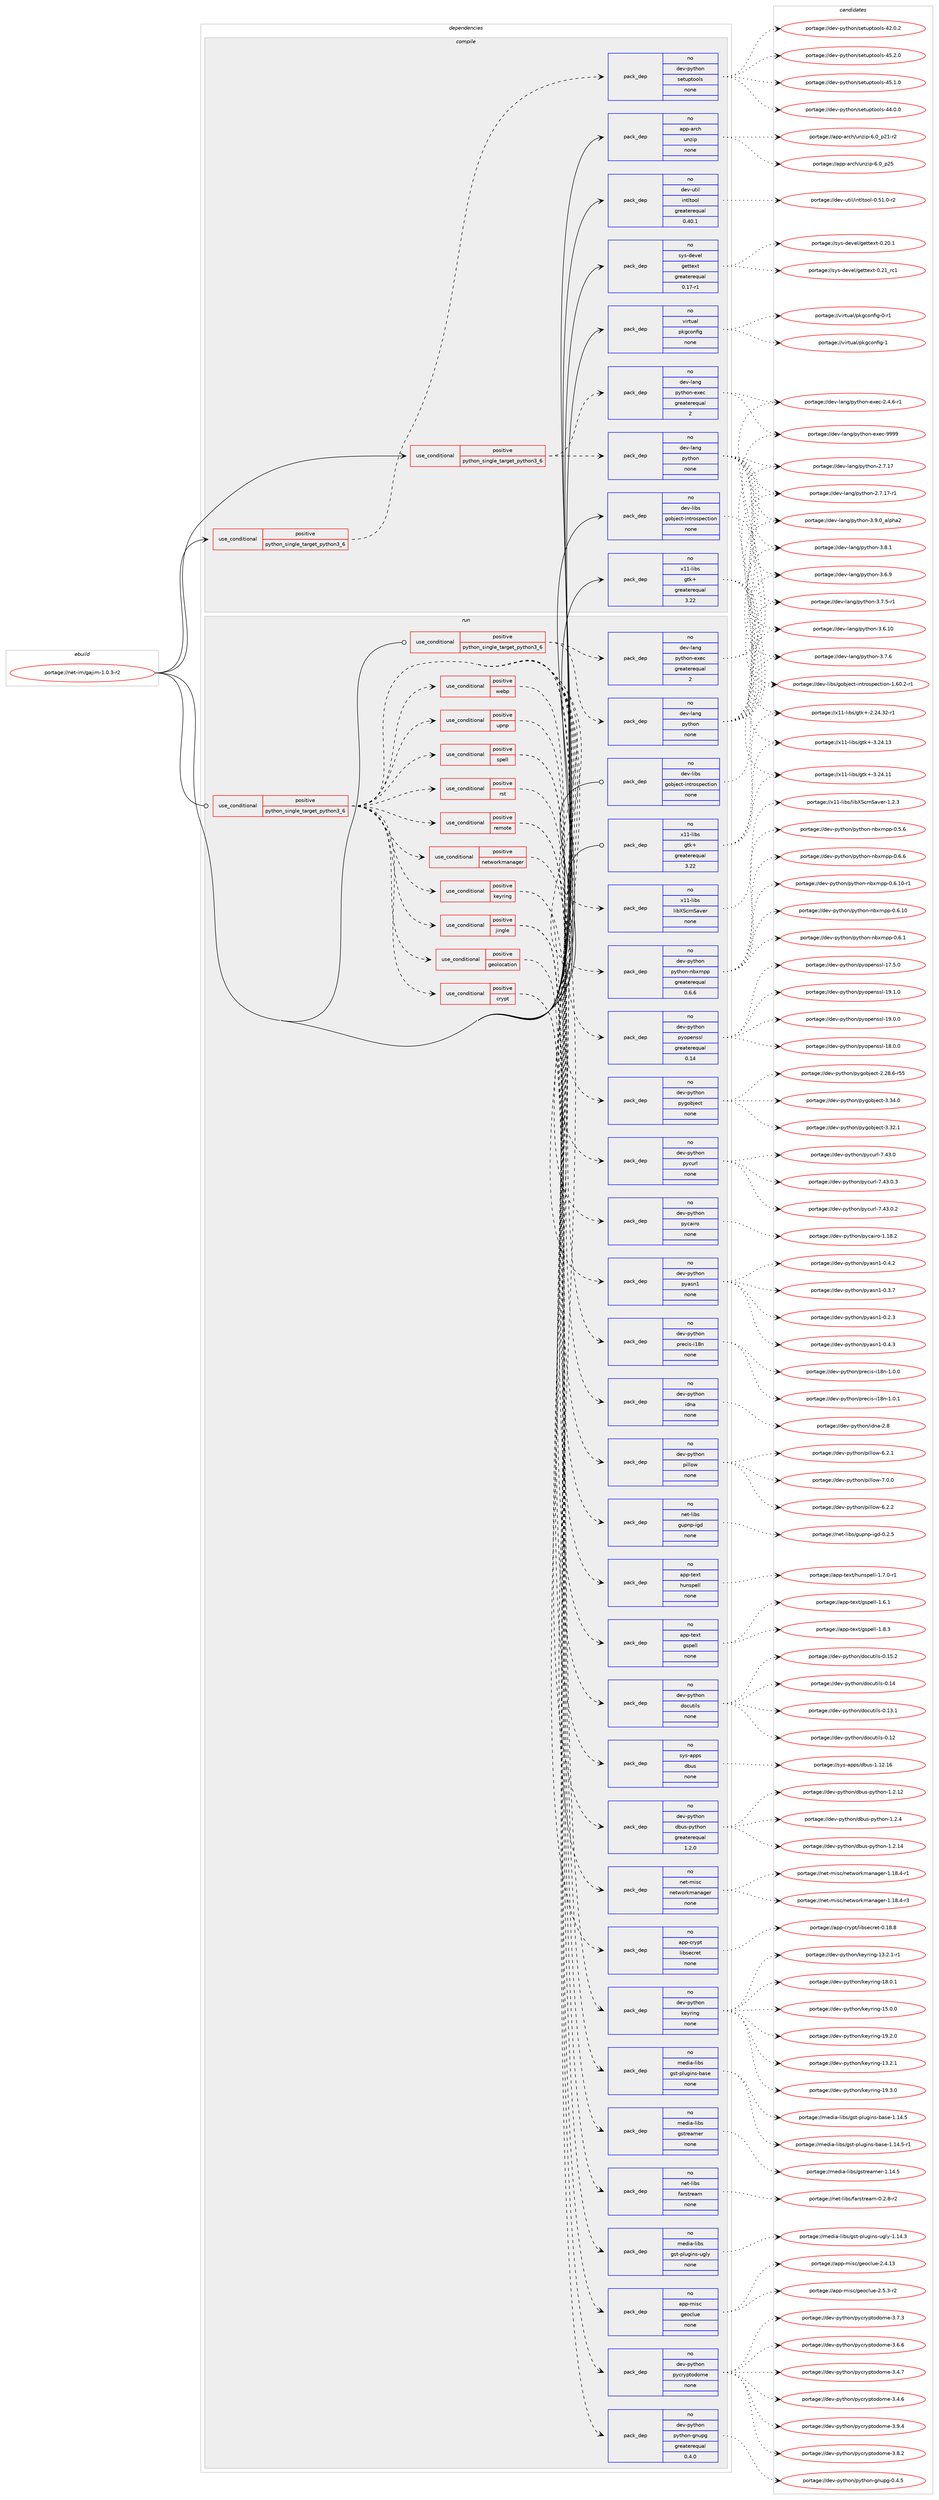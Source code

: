 digraph prolog {

# *************
# Graph options
# *************

newrank=true;
concentrate=true;
compound=true;
graph [rankdir=LR,fontname=Helvetica,fontsize=10,ranksep=1.5];#, ranksep=2.5, nodesep=0.2];
edge  [arrowhead=vee];
node  [fontname=Helvetica,fontsize=10];

# **********
# The ebuild
# **********

subgraph cluster_leftcol {
color=gray;
rank=same;
label=<<i>ebuild</i>>;
id [label="portage://net-im/gajim-1.0.3-r2", color=red, width=4, href="../net-im/gajim-1.0.3-r2.svg"];
}

# ****************
# The dependencies
# ****************

subgraph cluster_midcol {
color=gray;
label=<<i>dependencies</i>>;
subgraph cluster_compile {
fillcolor="#eeeeee";
style=filled;
label=<<i>compile</i>>;
subgraph cond32065 {
dependency147434 [label=<<TABLE BORDER="0" CELLBORDER="1" CELLSPACING="0" CELLPADDING="4"><TR><TD ROWSPAN="3" CELLPADDING="10">use_conditional</TD></TR><TR><TD>positive</TD></TR><TR><TD>python_single_target_python3_6</TD></TR></TABLE>>, shape=none, color=red];
subgraph pack112965 {
dependency147435 [label=<<TABLE BORDER="0" CELLBORDER="1" CELLSPACING="0" CELLPADDING="4" WIDTH="220"><TR><TD ROWSPAN="6" CELLPADDING="30">pack_dep</TD></TR><TR><TD WIDTH="110">no</TD></TR><TR><TD>dev-lang</TD></TR><TR><TD>python</TD></TR><TR><TD>none</TD></TR><TR><TD></TD></TR></TABLE>>, shape=none, color=blue];
}
dependency147434:e -> dependency147435:w [weight=20,style="dashed",arrowhead="vee"];
subgraph pack112966 {
dependency147436 [label=<<TABLE BORDER="0" CELLBORDER="1" CELLSPACING="0" CELLPADDING="4" WIDTH="220"><TR><TD ROWSPAN="6" CELLPADDING="30">pack_dep</TD></TR><TR><TD WIDTH="110">no</TD></TR><TR><TD>dev-lang</TD></TR><TR><TD>python-exec</TD></TR><TR><TD>greaterequal</TD></TR><TR><TD>2</TD></TR></TABLE>>, shape=none, color=blue];
}
dependency147434:e -> dependency147436:w [weight=20,style="dashed",arrowhead="vee"];
}
id:e -> dependency147434:w [weight=20,style="solid",arrowhead="vee"];
subgraph cond32066 {
dependency147437 [label=<<TABLE BORDER="0" CELLBORDER="1" CELLSPACING="0" CELLPADDING="4"><TR><TD ROWSPAN="3" CELLPADDING="10">use_conditional</TD></TR><TR><TD>positive</TD></TR><TR><TD>python_single_target_python3_6</TD></TR></TABLE>>, shape=none, color=red];
subgraph pack112967 {
dependency147438 [label=<<TABLE BORDER="0" CELLBORDER="1" CELLSPACING="0" CELLPADDING="4" WIDTH="220"><TR><TD ROWSPAN="6" CELLPADDING="30">pack_dep</TD></TR><TR><TD WIDTH="110">no</TD></TR><TR><TD>dev-python</TD></TR><TR><TD>setuptools</TD></TR><TR><TD>none</TD></TR><TR><TD></TD></TR></TABLE>>, shape=none, color=blue];
}
dependency147437:e -> dependency147438:w [weight=20,style="dashed",arrowhead="vee"];
}
id:e -> dependency147437:w [weight=20,style="solid",arrowhead="vee"];
subgraph pack112968 {
dependency147439 [label=<<TABLE BORDER="0" CELLBORDER="1" CELLSPACING="0" CELLPADDING="4" WIDTH="220"><TR><TD ROWSPAN="6" CELLPADDING="30">pack_dep</TD></TR><TR><TD WIDTH="110">no</TD></TR><TR><TD>app-arch</TD></TR><TR><TD>unzip</TD></TR><TR><TD>none</TD></TR><TR><TD></TD></TR></TABLE>>, shape=none, color=blue];
}
id:e -> dependency147439:w [weight=20,style="solid",arrowhead="vee"];
subgraph pack112969 {
dependency147440 [label=<<TABLE BORDER="0" CELLBORDER="1" CELLSPACING="0" CELLPADDING="4" WIDTH="220"><TR><TD ROWSPAN="6" CELLPADDING="30">pack_dep</TD></TR><TR><TD WIDTH="110">no</TD></TR><TR><TD>dev-libs</TD></TR><TR><TD>gobject-introspection</TD></TR><TR><TD>none</TD></TR><TR><TD></TD></TR></TABLE>>, shape=none, color=blue];
}
id:e -> dependency147440:w [weight=20,style="solid",arrowhead="vee"];
subgraph pack112970 {
dependency147441 [label=<<TABLE BORDER="0" CELLBORDER="1" CELLSPACING="0" CELLPADDING="4" WIDTH="220"><TR><TD ROWSPAN="6" CELLPADDING="30">pack_dep</TD></TR><TR><TD WIDTH="110">no</TD></TR><TR><TD>dev-util</TD></TR><TR><TD>intltool</TD></TR><TR><TD>greaterequal</TD></TR><TR><TD>0.40.1</TD></TR></TABLE>>, shape=none, color=blue];
}
id:e -> dependency147441:w [weight=20,style="solid",arrowhead="vee"];
subgraph pack112971 {
dependency147442 [label=<<TABLE BORDER="0" CELLBORDER="1" CELLSPACING="0" CELLPADDING="4" WIDTH="220"><TR><TD ROWSPAN="6" CELLPADDING="30">pack_dep</TD></TR><TR><TD WIDTH="110">no</TD></TR><TR><TD>sys-devel</TD></TR><TR><TD>gettext</TD></TR><TR><TD>greaterequal</TD></TR><TR><TD>0.17-r1</TD></TR></TABLE>>, shape=none, color=blue];
}
id:e -> dependency147442:w [weight=20,style="solid",arrowhead="vee"];
subgraph pack112972 {
dependency147443 [label=<<TABLE BORDER="0" CELLBORDER="1" CELLSPACING="0" CELLPADDING="4" WIDTH="220"><TR><TD ROWSPAN="6" CELLPADDING="30">pack_dep</TD></TR><TR><TD WIDTH="110">no</TD></TR><TR><TD>virtual</TD></TR><TR><TD>pkgconfig</TD></TR><TR><TD>none</TD></TR><TR><TD></TD></TR></TABLE>>, shape=none, color=blue];
}
id:e -> dependency147443:w [weight=20,style="solid",arrowhead="vee"];
subgraph pack112973 {
dependency147444 [label=<<TABLE BORDER="0" CELLBORDER="1" CELLSPACING="0" CELLPADDING="4" WIDTH="220"><TR><TD ROWSPAN="6" CELLPADDING="30">pack_dep</TD></TR><TR><TD WIDTH="110">no</TD></TR><TR><TD>x11-libs</TD></TR><TR><TD>gtk+</TD></TR><TR><TD>greaterequal</TD></TR><TR><TD>3.22</TD></TR></TABLE>>, shape=none, color=blue];
}
id:e -> dependency147444:w [weight=20,style="solid",arrowhead="vee"];
}
subgraph cluster_compileandrun {
fillcolor="#eeeeee";
style=filled;
label=<<i>compile and run</i>>;
}
subgraph cluster_run {
fillcolor="#eeeeee";
style=filled;
label=<<i>run</i>>;
subgraph cond32067 {
dependency147445 [label=<<TABLE BORDER="0" CELLBORDER="1" CELLSPACING="0" CELLPADDING="4"><TR><TD ROWSPAN="3" CELLPADDING="10">use_conditional</TD></TR><TR><TD>positive</TD></TR><TR><TD>python_single_target_python3_6</TD></TR></TABLE>>, shape=none, color=red];
subgraph pack112974 {
dependency147446 [label=<<TABLE BORDER="0" CELLBORDER="1" CELLSPACING="0" CELLPADDING="4" WIDTH="220"><TR><TD ROWSPAN="6" CELLPADDING="30">pack_dep</TD></TR><TR><TD WIDTH="110">no</TD></TR><TR><TD>dev-lang</TD></TR><TR><TD>python</TD></TR><TR><TD>none</TD></TR><TR><TD></TD></TR></TABLE>>, shape=none, color=blue];
}
dependency147445:e -> dependency147446:w [weight=20,style="dashed",arrowhead="vee"];
subgraph pack112975 {
dependency147447 [label=<<TABLE BORDER="0" CELLBORDER="1" CELLSPACING="0" CELLPADDING="4" WIDTH="220"><TR><TD ROWSPAN="6" CELLPADDING="30">pack_dep</TD></TR><TR><TD WIDTH="110">no</TD></TR><TR><TD>dev-lang</TD></TR><TR><TD>python-exec</TD></TR><TR><TD>greaterequal</TD></TR><TR><TD>2</TD></TR></TABLE>>, shape=none, color=blue];
}
dependency147445:e -> dependency147447:w [weight=20,style="dashed",arrowhead="vee"];
}
id:e -> dependency147445:w [weight=20,style="solid",arrowhead="odot"];
subgraph cond32068 {
dependency147448 [label=<<TABLE BORDER="0" CELLBORDER="1" CELLSPACING="0" CELLPADDING="4"><TR><TD ROWSPAN="3" CELLPADDING="10">use_conditional</TD></TR><TR><TD>positive</TD></TR><TR><TD>python_single_target_python3_6</TD></TR></TABLE>>, shape=none, color=red];
subgraph pack112976 {
dependency147449 [label=<<TABLE BORDER="0" CELLBORDER="1" CELLSPACING="0" CELLPADDING="4" WIDTH="220"><TR><TD ROWSPAN="6" CELLPADDING="30">pack_dep</TD></TR><TR><TD WIDTH="110">no</TD></TR><TR><TD>dev-python</TD></TR><TR><TD>idna</TD></TR><TR><TD>none</TD></TR><TR><TD></TD></TR></TABLE>>, shape=none, color=blue];
}
dependency147448:e -> dependency147449:w [weight=20,style="dashed",arrowhead="vee"];
subgraph pack112977 {
dependency147450 [label=<<TABLE BORDER="0" CELLBORDER="1" CELLSPACING="0" CELLPADDING="4" WIDTH="220"><TR><TD ROWSPAN="6" CELLPADDING="30">pack_dep</TD></TR><TR><TD WIDTH="110">no</TD></TR><TR><TD>dev-python</TD></TR><TR><TD>precis-i18n</TD></TR><TR><TD>none</TD></TR><TR><TD></TD></TR></TABLE>>, shape=none, color=blue];
}
dependency147448:e -> dependency147450:w [weight=20,style="dashed",arrowhead="vee"];
subgraph pack112978 {
dependency147451 [label=<<TABLE BORDER="0" CELLBORDER="1" CELLSPACING="0" CELLPADDING="4" WIDTH="220"><TR><TD ROWSPAN="6" CELLPADDING="30">pack_dep</TD></TR><TR><TD WIDTH="110">no</TD></TR><TR><TD>dev-python</TD></TR><TR><TD>pyasn1</TD></TR><TR><TD>none</TD></TR><TR><TD></TD></TR></TABLE>>, shape=none, color=blue];
}
dependency147448:e -> dependency147451:w [weight=20,style="dashed",arrowhead="vee"];
subgraph pack112979 {
dependency147452 [label=<<TABLE BORDER="0" CELLBORDER="1" CELLSPACING="0" CELLPADDING="4" WIDTH="220"><TR><TD ROWSPAN="6" CELLPADDING="30">pack_dep</TD></TR><TR><TD WIDTH="110">no</TD></TR><TR><TD>dev-python</TD></TR><TR><TD>pycairo</TD></TR><TR><TD>none</TD></TR><TR><TD></TD></TR></TABLE>>, shape=none, color=blue];
}
dependency147448:e -> dependency147452:w [weight=20,style="dashed",arrowhead="vee"];
subgraph pack112980 {
dependency147453 [label=<<TABLE BORDER="0" CELLBORDER="1" CELLSPACING="0" CELLPADDING="4" WIDTH="220"><TR><TD ROWSPAN="6" CELLPADDING="30">pack_dep</TD></TR><TR><TD WIDTH="110">no</TD></TR><TR><TD>dev-python</TD></TR><TR><TD>pycurl</TD></TR><TR><TD>none</TD></TR><TR><TD></TD></TR></TABLE>>, shape=none, color=blue];
}
dependency147448:e -> dependency147453:w [weight=20,style="dashed",arrowhead="vee"];
subgraph pack112981 {
dependency147454 [label=<<TABLE BORDER="0" CELLBORDER="1" CELLSPACING="0" CELLPADDING="4" WIDTH="220"><TR><TD ROWSPAN="6" CELLPADDING="30">pack_dep</TD></TR><TR><TD WIDTH="110">no</TD></TR><TR><TD>dev-python</TD></TR><TR><TD>pygobject</TD></TR><TR><TD>none</TD></TR><TR><TD></TD></TR></TABLE>>, shape=none, color=blue];
}
dependency147448:e -> dependency147454:w [weight=20,style="dashed",arrowhead="vee"];
subgraph pack112982 {
dependency147455 [label=<<TABLE BORDER="0" CELLBORDER="1" CELLSPACING="0" CELLPADDING="4" WIDTH="220"><TR><TD ROWSPAN="6" CELLPADDING="30">pack_dep</TD></TR><TR><TD WIDTH="110">no</TD></TR><TR><TD>dev-python</TD></TR><TR><TD>pyopenssl</TD></TR><TR><TD>greaterequal</TD></TR><TR><TD>0.14</TD></TR></TABLE>>, shape=none, color=blue];
}
dependency147448:e -> dependency147455:w [weight=20,style="dashed",arrowhead="vee"];
subgraph pack112983 {
dependency147456 [label=<<TABLE BORDER="0" CELLBORDER="1" CELLSPACING="0" CELLPADDING="4" WIDTH="220"><TR><TD ROWSPAN="6" CELLPADDING="30">pack_dep</TD></TR><TR><TD WIDTH="110">no</TD></TR><TR><TD>dev-python</TD></TR><TR><TD>python-nbxmpp</TD></TR><TR><TD>greaterequal</TD></TR><TR><TD>0.6.6</TD></TR></TABLE>>, shape=none, color=blue];
}
dependency147448:e -> dependency147456:w [weight=20,style="dashed",arrowhead="vee"];
subgraph pack112984 {
dependency147457 [label=<<TABLE BORDER="0" CELLBORDER="1" CELLSPACING="0" CELLPADDING="4" WIDTH="220"><TR><TD ROWSPAN="6" CELLPADDING="30">pack_dep</TD></TR><TR><TD WIDTH="110">no</TD></TR><TR><TD>x11-libs</TD></TR><TR><TD>libXScrnSaver</TD></TR><TR><TD>none</TD></TR><TR><TD></TD></TR></TABLE>>, shape=none, color=blue];
}
dependency147448:e -> dependency147457:w [weight=20,style="dashed",arrowhead="vee"];
subgraph cond32069 {
dependency147458 [label=<<TABLE BORDER="0" CELLBORDER="1" CELLSPACING="0" CELLPADDING="4"><TR><TD ROWSPAN="3" CELLPADDING="10">use_conditional</TD></TR><TR><TD>positive</TD></TR><TR><TD>crypt</TD></TR></TABLE>>, shape=none, color=red];
subgraph pack112985 {
dependency147459 [label=<<TABLE BORDER="0" CELLBORDER="1" CELLSPACING="0" CELLPADDING="4" WIDTH="220"><TR><TD ROWSPAN="6" CELLPADDING="30">pack_dep</TD></TR><TR><TD WIDTH="110">no</TD></TR><TR><TD>dev-python</TD></TR><TR><TD>pycryptodome</TD></TR><TR><TD>none</TD></TR><TR><TD></TD></TR></TABLE>>, shape=none, color=blue];
}
dependency147458:e -> dependency147459:w [weight=20,style="dashed",arrowhead="vee"];
subgraph pack112986 {
dependency147460 [label=<<TABLE BORDER="0" CELLBORDER="1" CELLSPACING="0" CELLPADDING="4" WIDTH="220"><TR><TD ROWSPAN="6" CELLPADDING="30">pack_dep</TD></TR><TR><TD WIDTH="110">no</TD></TR><TR><TD>dev-python</TD></TR><TR><TD>python-gnupg</TD></TR><TR><TD>greaterequal</TD></TR><TR><TD>0.4.0</TD></TR></TABLE>>, shape=none, color=blue];
}
dependency147458:e -> dependency147460:w [weight=20,style="dashed",arrowhead="vee"];
}
dependency147448:e -> dependency147458:w [weight=20,style="dashed",arrowhead="vee"];
subgraph cond32070 {
dependency147461 [label=<<TABLE BORDER="0" CELLBORDER="1" CELLSPACING="0" CELLPADDING="4"><TR><TD ROWSPAN="3" CELLPADDING="10">use_conditional</TD></TR><TR><TD>positive</TD></TR><TR><TD>geolocation</TD></TR></TABLE>>, shape=none, color=red];
subgraph pack112987 {
dependency147462 [label=<<TABLE BORDER="0" CELLBORDER="1" CELLSPACING="0" CELLPADDING="4" WIDTH="220"><TR><TD ROWSPAN="6" CELLPADDING="30">pack_dep</TD></TR><TR><TD WIDTH="110">no</TD></TR><TR><TD>app-misc</TD></TR><TR><TD>geoclue</TD></TR><TR><TD>none</TD></TR><TR><TD></TD></TR></TABLE>>, shape=none, color=blue];
}
dependency147461:e -> dependency147462:w [weight=20,style="dashed",arrowhead="vee"];
}
dependency147448:e -> dependency147461:w [weight=20,style="dashed",arrowhead="vee"];
subgraph cond32071 {
dependency147463 [label=<<TABLE BORDER="0" CELLBORDER="1" CELLSPACING="0" CELLPADDING="4"><TR><TD ROWSPAN="3" CELLPADDING="10">use_conditional</TD></TR><TR><TD>positive</TD></TR><TR><TD>jingle</TD></TR></TABLE>>, shape=none, color=red];
subgraph pack112988 {
dependency147464 [label=<<TABLE BORDER="0" CELLBORDER="1" CELLSPACING="0" CELLPADDING="4" WIDTH="220"><TR><TD ROWSPAN="6" CELLPADDING="30">pack_dep</TD></TR><TR><TD WIDTH="110">no</TD></TR><TR><TD>net-libs</TD></TR><TR><TD>farstream</TD></TR><TR><TD>none</TD></TR><TR><TD></TD></TR></TABLE>>, shape=none, color=blue];
}
dependency147463:e -> dependency147464:w [weight=20,style="dashed",arrowhead="vee"];
subgraph pack112989 {
dependency147465 [label=<<TABLE BORDER="0" CELLBORDER="1" CELLSPACING="0" CELLPADDING="4" WIDTH="220"><TR><TD ROWSPAN="6" CELLPADDING="30">pack_dep</TD></TR><TR><TD WIDTH="110">no</TD></TR><TR><TD>media-libs</TD></TR><TR><TD>gstreamer</TD></TR><TR><TD>none</TD></TR><TR><TD></TD></TR></TABLE>>, shape=none, color=blue];
}
dependency147463:e -> dependency147465:w [weight=20,style="dashed",arrowhead="vee"];
subgraph pack112990 {
dependency147466 [label=<<TABLE BORDER="0" CELLBORDER="1" CELLSPACING="0" CELLPADDING="4" WIDTH="220"><TR><TD ROWSPAN="6" CELLPADDING="30">pack_dep</TD></TR><TR><TD WIDTH="110">no</TD></TR><TR><TD>media-libs</TD></TR><TR><TD>gst-plugins-base</TD></TR><TR><TD>none</TD></TR><TR><TD></TD></TR></TABLE>>, shape=none, color=blue];
}
dependency147463:e -> dependency147466:w [weight=20,style="dashed",arrowhead="vee"];
subgraph pack112991 {
dependency147467 [label=<<TABLE BORDER="0" CELLBORDER="1" CELLSPACING="0" CELLPADDING="4" WIDTH="220"><TR><TD ROWSPAN="6" CELLPADDING="30">pack_dep</TD></TR><TR><TD WIDTH="110">no</TD></TR><TR><TD>media-libs</TD></TR><TR><TD>gst-plugins-ugly</TD></TR><TR><TD>none</TD></TR><TR><TD></TD></TR></TABLE>>, shape=none, color=blue];
}
dependency147463:e -> dependency147467:w [weight=20,style="dashed",arrowhead="vee"];
}
dependency147448:e -> dependency147463:w [weight=20,style="dashed",arrowhead="vee"];
subgraph cond32072 {
dependency147468 [label=<<TABLE BORDER="0" CELLBORDER="1" CELLSPACING="0" CELLPADDING="4"><TR><TD ROWSPAN="3" CELLPADDING="10">use_conditional</TD></TR><TR><TD>positive</TD></TR><TR><TD>keyring</TD></TR></TABLE>>, shape=none, color=red];
subgraph pack112992 {
dependency147469 [label=<<TABLE BORDER="0" CELLBORDER="1" CELLSPACING="0" CELLPADDING="4" WIDTH="220"><TR><TD ROWSPAN="6" CELLPADDING="30">pack_dep</TD></TR><TR><TD WIDTH="110">no</TD></TR><TR><TD>app-crypt</TD></TR><TR><TD>libsecret</TD></TR><TR><TD>none</TD></TR><TR><TD></TD></TR></TABLE>>, shape=none, color=blue];
}
dependency147468:e -> dependency147469:w [weight=20,style="dashed",arrowhead="vee"];
subgraph pack112993 {
dependency147470 [label=<<TABLE BORDER="0" CELLBORDER="1" CELLSPACING="0" CELLPADDING="4" WIDTH="220"><TR><TD ROWSPAN="6" CELLPADDING="30">pack_dep</TD></TR><TR><TD WIDTH="110">no</TD></TR><TR><TD>dev-python</TD></TR><TR><TD>keyring</TD></TR><TR><TD>none</TD></TR><TR><TD></TD></TR></TABLE>>, shape=none, color=blue];
}
dependency147468:e -> dependency147470:w [weight=20,style="dashed",arrowhead="vee"];
}
dependency147448:e -> dependency147468:w [weight=20,style="dashed",arrowhead="vee"];
subgraph cond32073 {
dependency147471 [label=<<TABLE BORDER="0" CELLBORDER="1" CELLSPACING="0" CELLPADDING="4"><TR><TD ROWSPAN="3" CELLPADDING="10">use_conditional</TD></TR><TR><TD>positive</TD></TR><TR><TD>networkmanager</TD></TR></TABLE>>, shape=none, color=red];
subgraph pack112994 {
dependency147472 [label=<<TABLE BORDER="0" CELLBORDER="1" CELLSPACING="0" CELLPADDING="4" WIDTH="220"><TR><TD ROWSPAN="6" CELLPADDING="30">pack_dep</TD></TR><TR><TD WIDTH="110">no</TD></TR><TR><TD>net-misc</TD></TR><TR><TD>networkmanager</TD></TR><TR><TD>none</TD></TR><TR><TD></TD></TR></TABLE>>, shape=none, color=blue];
}
dependency147471:e -> dependency147472:w [weight=20,style="dashed",arrowhead="vee"];
}
dependency147448:e -> dependency147471:w [weight=20,style="dashed",arrowhead="vee"];
subgraph cond32074 {
dependency147473 [label=<<TABLE BORDER="0" CELLBORDER="1" CELLSPACING="0" CELLPADDING="4"><TR><TD ROWSPAN="3" CELLPADDING="10">use_conditional</TD></TR><TR><TD>positive</TD></TR><TR><TD>remote</TD></TR></TABLE>>, shape=none, color=red];
subgraph pack112995 {
dependency147474 [label=<<TABLE BORDER="0" CELLBORDER="1" CELLSPACING="0" CELLPADDING="4" WIDTH="220"><TR><TD ROWSPAN="6" CELLPADDING="30">pack_dep</TD></TR><TR><TD WIDTH="110">no</TD></TR><TR><TD>dev-python</TD></TR><TR><TD>dbus-python</TD></TR><TR><TD>greaterequal</TD></TR><TR><TD>1.2.0</TD></TR></TABLE>>, shape=none, color=blue];
}
dependency147473:e -> dependency147474:w [weight=20,style="dashed",arrowhead="vee"];
subgraph pack112996 {
dependency147475 [label=<<TABLE BORDER="0" CELLBORDER="1" CELLSPACING="0" CELLPADDING="4" WIDTH="220"><TR><TD ROWSPAN="6" CELLPADDING="30">pack_dep</TD></TR><TR><TD WIDTH="110">no</TD></TR><TR><TD>sys-apps</TD></TR><TR><TD>dbus</TD></TR><TR><TD>none</TD></TR><TR><TD></TD></TR></TABLE>>, shape=none, color=blue];
}
dependency147473:e -> dependency147475:w [weight=20,style="dashed",arrowhead="vee"];
}
dependency147448:e -> dependency147473:w [weight=20,style="dashed",arrowhead="vee"];
subgraph cond32075 {
dependency147476 [label=<<TABLE BORDER="0" CELLBORDER="1" CELLSPACING="0" CELLPADDING="4"><TR><TD ROWSPAN="3" CELLPADDING="10">use_conditional</TD></TR><TR><TD>positive</TD></TR><TR><TD>rst</TD></TR></TABLE>>, shape=none, color=red];
subgraph pack112997 {
dependency147477 [label=<<TABLE BORDER="0" CELLBORDER="1" CELLSPACING="0" CELLPADDING="4" WIDTH="220"><TR><TD ROWSPAN="6" CELLPADDING="30">pack_dep</TD></TR><TR><TD WIDTH="110">no</TD></TR><TR><TD>dev-python</TD></TR><TR><TD>docutils</TD></TR><TR><TD>none</TD></TR><TR><TD></TD></TR></TABLE>>, shape=none, color=blue];
}
dependency147476:e -> dependency147477:w [weight=20,style="dashed",arrowhead="vee"];
}
dependency147448:e -> dependency147476:w [weight=20,style="dashed",arrowhead="vee"];
subgraph cond32076 {
dependency147478 [label=<<TABLE BORDER="0" CELLBORDER="1" CELLSPACING="0" CELLPADDING="4"><TR><TD ROWSPAN="3" CELLPADDING="10">use_conditional</TD></TR><TR><TD>positive</TD></TR><TR><TD>spell</TD></TR></TABLE>>, shape=none, color=red];
subgraph pack112998 {
dependency147479 [label=<<TABLE BORDER="0" CELLBORDER="1" CELLSPACING="0" CELLPADDING="4" WIDTH="220"><TR><TD ROWSPAN="6" CELLPADDING="30">pack_dep</TD></TR><TR><TD WIDTH="110">no</TD></TR><TR><TD>app-text</TD></TR><TR><TD>gspell</TD></TR><TR><TD>none</TD></TR><TR><TD></TD></TR></TABLE>>, shape=none, color=blue];
}
dependency147478:e -> dependency147479:w [weight=20,style="dashed",arrowhead="vee"];
subgraph pack112999 {
dependency147480 [label=<<TABLE BORDER="0" CELLBORDER="1" CELLSPACING="0" CELLPADDING="4" WIDTH="220"><TR><TD ROWSPAN="6" CELLPADDING="30">pack_dep</TD></TR><TR><TD WIDTH="110">no</TD></TR><TR><TD>app-text</TD></TR><TR><TD>hunspell</TD></TR><TR><TD>none</TD></TR><TR><TD></TD></TR></TABLE>>, shape=none, color=blue];
}
dependency147478:e -> dependency147480:w [weight=20,style="dashed",arrowhead="vee"];
}
dependency147448:e -> dependency147478:w [weight=20,style="dashed",arrowhead="vee"];
subgraph cond32077 {
dependency147481 [label=<<TABLE BORDER="0" CELLBORDER="1" CELLSPACING="0" CELLPADDING="4"><TR><TD ROWSPAN="3" CELLPADDING="10">use_conditional</TD></TR><TR><TD>positive</TD></TR><TR><TD>upnp</TD></TR></TABLE>>, shape=none, color=red];
subgraph pack113000 {
dependency147482 [label=<<TABLE BORDER="0" CELLBORDER="1" CELLSPACING="0" CELLPADDING="4" WIDTH="220"><TR><TD ROWSPAN="6" CELLPADDING="30">pack_dep</TD></TR><TR><TD WIDTH="110">no</TD></TR><TR><TD>net-libs</TD></TR><TR><TD>gupnp-igd</TD></TR><TR><TD>none</TD></TR><TR><TD></TD></TR></TABLE>>, shape=none, color=blue];
}
dependency147481:e -> dependency147482:w [weight=20,style="dashed",arrowhead="vee"];
}
dependency147448:e -> dependency147481:w [weight=20,style="dashed",arrowhead="vee"];
subgraph cond32078 {
dependency147483 [label=<<TABLE BORDER="0" CELLBORDER="1" CELLSPACING="0" CELLPADDING="4"><TR><TD ROWSPAN="3" CELLPADDING="10">use_conditional</TD></TR><TR><TD>positive</TD></TR><TR><TD>webp</TD></TR></TABLE>>, shape=none, color=red];
subgraph pack113001 {
dependency147484 [label=<<TABLE BORDER="0" CELLBORDER="1" CELLSPACING="0" CELLPADDING="4" WIDTH="220"><TR><TD ROWSPAN="6" CELLPADDING="30">pack_dep</TD></TR><TR><TD WIDTH="110">no</TD></TR><TR><TD>dev-python</TD></TR><TR><TD>pillow</TD></TR><TR><TD>none</TD></TR><TR><TD></TD></TR></TABLE>>, shape=none, color=blue];
}
dependency147483:e -> dependency147484:w [weight=20,style="dashed",arrowhead="vee"];
}
dependency147448:e -> dependency147483:w [weight=20,style="dashed",arrowhead="vee"];
}
id:e -> dependency147448:w [weight=20,style="solid",arrowhead="odot"];
subgraph pack113002 {
dependency147485 [label=<<TABLE BORDER="0" CELLBORDER="1" CELLSPACING="0" CELLPADDING="4" WIDTH="220"><TR><TD ROWSPAN="6" CELLPADDING="30">pack_dep</TD></TR><TR><TD WIDTH="110">no</TD></TR><TR><TD>dev-libs</TD></TR><TR><TD>gobject-introspection</TD></TR><TR><TD>none</TD></TR><TR><TD></TD></TR></TABLE>>, shape=none, color=blue];
}
id:e -> dependency147485:w [weight=20,style="solid",arrowhead="odot"];
subgraph pack113003 {
dependency147486 [label=<<TABLE BORDER="0" CELLBORDER="1" CELLSPACING="0" CELLPADDING="4" WIDTH="220"><TR><TD ROWSPAN="6" CELLPADDING="30">pack_dep</TD></TR><TR><TD WIDTH="110">no</TD></TR><TR><TD>x11-libs</TD></TR><TR><TD>gtk+</TD></TR><TR><TD>greaterequal</TD></TR><TR><TD>3.22</TD></TR></TABLE>>, shape=none, color=blue];
}
id:e -> dependency147486:w [weight=20,style="solid",arrowhead="odot"];
}
}

# **************
# The candidates
# **************

subgraph cluster_choices {
rank=same;
color=gray;
label=<<i>candidates</i>>;

subgraph choice112965 {
color=black;
nodesep=1;
choice10010111845108971101034711212111610411111045514657464895971081121049750 [label="portage://dev-lang/python-3.9.0_alpha2", color=red, width=4,href="../dev-lang/python-3.9.0_alpha2.svg"];
choice100101118451089711010347112121116104111110455146564649 [label="portage://dev-lang/python-3.8.1", color=red, width=4,href="../dev-lang/python-3.8.1.svg"];
choice100101118451089711010347112121116104111110455146554654 [label="portage://dev-lang/python-3.7.6", color=red, width=4,href="../dev-lang/python-3.7.6.svg"];
choice1001011184510897110103471121211161041111104551465546534511449 [label="portage://dev-lang/python-3.7.5-r1", color=red, width=4,href="../dev-lang/python-3.7.5-r1.svg"];
choice100101118451089711010347112121116104111110455146544657 [label="portage://dev-lang/python-3.6.9", color=red, width=4,href="../dev-lang/python-3.6.9.svg"];
choice10010111845108971101034711212111610411111045514654464948 [label="portage://dev-lang/python-3.6.10", color=red, width=4,href="../dev-lang/python-3.6.10.svg"];
choice100101118451089711010347112121116104111110455046554649554511449 [label="portage://dev-lang/python-2.7.17-r1", color=red, width=4,href="../dev-lang/python-2.7.17-r1.svg"];
choice10010111845108971101034711212111610411111045504655464955 [label="portage://dev-lang/python-2.7.17", color=red, width=4,href="../dev-lang/python-2.7.17.svg"];
dependency147435:e -> choice10010111845108971101034711212111610411111045514657464895971081121049750:w [style=dotted,weight="100"];
dependency147435:e -> choice100101118451089711010347112121116104111110455146564649:w [style=dotted,weight="100"];
dependency147435:e -> choice100101118451089711010347112121116104111110455146554654:w [style=dotted,weight="100"];
dependency147435:e -> choice1001011184510897110103471121211161041111104551465546534511449:w [style=dotted,weight="100"];
dependency147435:e -> choice100101118451089711010347112121116104111110455146544657:w [style=dotted,weight="100"];
dependency147435:e -> choice10010111845108971101034711212111610411111045514654464948:w [style=dotted,weight="100"];
dependency147435:e -> choice100101118451089711010347112121116104111110455046554649554511449:w [style=dotted,weight="100"];
dependency147435:e -> choice10010111845108971101034711212111610411111045504655464955:w [style=dotted,weight="100"];
}
subgraph choice112966 {
color=black;
nodesep=1;
choice10010111845108971101034711212111610411111045101120101994557575757 [label="portage://dev-lang/python-exec-9999", color=red, width=4,href="../dev-lang/python-exec-9999.svg"];
choice10010111845108971101034711212111610411111045101120101994550465246544511449 [label="portage://dev-lang/python-exec-2.4.6-r1", color=red, width=4,href="../dev-lang/python-exec-2.4.6-r1.svg"];
dependency147436:e -> choice10010111845108971101034711212111610411111045101120101994557575757:w [style=dotted,weight="100"];
dependency147436:e -> choice10010111845108971101034711212111610411111045101120101994550465246544511449:w [style=dotted,weight="100"];
}
subgraph choice112967 {
color=black;
nodesep=1;
choice100101118451121211161041111104711510111611711211611111110811545525346504648 [label="portage://dev-python/setuptools-45.2.0", color=red, width=4,href="../dev-python/setuptools-45.2.0.svg"];
choice100101118451121211161041111104711510111611711211611111110811545525346494648 [label="portage://dev-python/setuptools-45.1.0", color=red, width=4,href="../dev-python/setuptools-45.1.0.svg"];
choice100101118451121211161041111104711510111611711211611111110811545525246484648 [label="portage://dev-python/setuptools-44.0.0", color=red, width=4,href="../dev-python/setuptools-44.0.0.svg"];
choice100101118451121211161041111104711510111611711211611111110811545525046484650 [label="portage://dev-python/setuptools-42.0.2", color=red, width=4,href="../dev-python/setuptools-42.0.2.svg"];
dependency147438:e -> choice100101118451121211161041111104711510111611711211611111110811545525346504648:w [style=dotted,weight="100"];
dependency147438:e -> choice100101118451121211161041111104711510111611711211611111110811545525346494648:w [style=dotted,weight="100"];
dependency147438:e -> choice100101118451121211161041111104711510111611711211611111110811545525246484648:w [style=dotted,weight="100"];
dependency147438:e -> choice100101118451121211161041111104711510111611711211611111110811545525046484650:w [style=dotted,weight="100"];
}
subgraph choice112968 {
color=black;
nodesep=1;
choice971121124597114991044711711012210511245544648951125053 [label="portage://app-arch/unzip-6.0_p25", color=red, width=4,href="../app-arch/unzip-6.0_p25.svg"];
choice9711211245971149910447117110122105112455446489511250494511450 [label="portage://app-arch/unzip-6.0_p21-r2", color=red, width=4,href="../app-arch/unzip-6.0_p21-r2.svg"];
dependency147439:e -> choice971121124597114991044711711012210511245544648951125053:w [style=dotted,weight="100"];
dependency147439:e -> choice9711211245971149910447117110122105112455446489511250494511450:w [style=dotted,weight="100"];
}
subgraph choice112969 {
color=black;
nodesep=1;
choice10010111845108105981154710311198106101991164510511011611411111511210199116105111110454946544846504511449 [label="portage://dev-libs/gobject-introspection-1.60.2-r1", color=red, width=4,href="../dev-libs/gobject-introspection-1.60.2-r1.svg"];
dependency147440:e -> choice10010111845108105981154710311198106101991164510511011611411111511210199116105111110454946544846504511449:w [style=dotted,weight="100"];
}
subgraph choice112970 {
color=black;
nodesep=1;
choice1001011184511711610510847105110116108116111111108454846534946484511450 [label="portage://dev-util/intltool-0.51.0-r2", color=red, width=4,href="../dev-util/intltool-0.51.0-r2.svg"];
dependency147441:e -> choice1001011184511711610510847105110116108116111111108454846534946484511450:w [style=dotted,weight="100"];
}
subgraph choice112971 {
color=black;
nodesep=1;
choice11512111545100101118101108471031011161161011201164548465049951149949 [label="portage://sys-devel/gettext-0.21_rc1", color=red, width=4,href="../sys-devel/gettext-0.21_rc1.svg"];
choice115121115451001011181011084710310111611610112011645484650484649 [label="portage://sys-devel/gettext-0.20.1", color=red, width=4,href="../sys-devel/gettext-0.20.1.svg"];
dependency147442:e -> choice11512111545100101118101108471031011161161011201164548465049951149949:w [style=dotted,weight="100"];
dependency147442:e -> choice115121115451001011181011084710310111611610112011645484650484649:w [style=dotted,weight="100"];
}
subgraph choice112972 {
color=black;
nodesep=1;
choice1181051141161179710847112107103991111101021051034549 [label="portage://virtual/pkgconfig-1", color=red, width=4,href="../virtual/pkgconfig-1.svg"];
choice11810511411611797108471121071039911111010210510345484511449 [label="portage://virtual/pkgconfig-0-r1", color=red, width=4,href="../virtual/pkgconfig-0-r1.svg"];
dependency147443:e -> choice1181051141161179710847112107103991111101021051034549:w [style=dotted,weight="100"];
dependency147443:e -> choice11810511411611797108471121071039911111010210510345484511449:w [style=dotted,weight="100"];
}
subgraph choice112973 {
color=black;
nodesep=1;
choice1204949451081059811547103116107434551465052464951 [label="portage://x11-libs/gtk+-3.24.13", color=red, width=4,href="../x11-libs/gtk+-3.24.13.svg"];
choice1204949451081059811547103116107434551465052464949 [label="portage://x11-libs/gtk+-3.24.11", color=red, width=4,href="../x11-libs/gtk+-3.24.11.svg"];
choice12049494510810598115471031161074345504650524651504511449 [label="portage://x11-libs/gtk+-2.24.32-r1", color=red, width=4,href="../x11-libs/gtk+-2.24.32-r1.svg"];
dependency147444:e -> choice1204949451081059811547103116107434551465052464951:w [style=dotted,weight="100"];
dependency147444:e -> choice1204949451081059811547103116107434551465052464949:w [style=dotted,weight="100"];
dependency147444:e -> choice12049494510810598115471031161074345504650524651504511449:w [style=dotted,weight="100"];
}
subgraph choice112974 {
color=black;
nodesep=1;
choice10010111845108971101034711212111610411111045514657464895971081121049750 [label="portage://dev-lang/python-3.9.0_alpha2", color=red, width=4,href="../dev-lang/python-3.9.0_alpha2.svg"];
choice100101118451089711010347112121116104111110455146564649 [label="portage://dev-lang/python-3.8.1", color=red, width=4,href="../dev-lang/python-3.8.1.svg"];
choice100101118451089711010347112121116104111110455146554654 [label="portage://dev-lang/python-3.7.6", color=red, width=4,href="../dev-lang/python-3.7.6.svg"];
choice1001011184510897110103471121211161041111104551465546534511449 [label="portage://dev-lang/python-3.7.5-r1", color=red, width=4,href="../dev-lang/python-3.7.5-r1.svg"];
choice100101118451089711010347112121116104111110455146544657 [label="portage://dev-lang/python-3.6.9", color=red, width=4,href="../dev-lang/python-3.6.9.svg"];
choice10010111845108971101034711212111610411111045514654464948 [label="portage://dev-lang/python-3.6.10", color=red, width=4,href="../dev-lang/python-3.6.10.svg"];
choice100101118451089711010347112121116104111110455046554649554511449 [label="portage://dev-lang/python-2.7.17-r1", color=red, width=4,href="../dev-lang/python-2.7.17-r1.svg"];
choice10010111845108971101034711212111610411111045504655464955 [label="portage://dev-lang/python-2.7.17", color=red, width=4,href="../dev-lang/python-2.7.17.svg"];
dependency147446:e -> choice10010111845108971101034711212111610411111045514657464895971081121049750:w [style=dotted,weight="100"];
dependency147446:e -> choice100101118451089711010347112121116104111110455146564649:w [style=dotted,weight="100"];
dependency147446:e -> choice100101118451089711010347112121116104111110455146554654:w [style=dotted,weight="100"];
dependency147446:e -> choice1001011184510897110103471121211161041111104551465546534511449:w [style=dotted,weight="100"];
dependency147446:e -> choice100101118451089711010347112121116104111110455146544657:w [style=dotted,weight="100"];
dependency147446:e -> choice10010111845108971101034711212111610411111045514654464948:w [style=dotted,weight="100"];
dependency147446:e -> choice100101118451089711010347112121116104111110455046554649554511449:w [style=dotted,weight="100"];
dependency147446:e -> choice10010111845108971101034711212111610411111045504655464955:w [style=dotted,weight="100"];
}
subgraph choice112975 {
color=black;
nodesep=1;
choice10010111845108971101034711212111610411111045101120101994557575757 [label="portage://dev-lang/python-exec-9999", color=red, width=4,href="../dev-lang/python-exec-9999.svg"];
choice10010111845108971101034711212111610411111045101120101994550465246544511449 [label="portage://dev-lang/python-exec-2.4.6-r1", color=red, width=4,href="../dev-lang/python-exec-2.4.6-r1.svg"];
dependency147447:e -> choice10010111845108971101034711212111610411111045101120101994557575757:w [style=dotted,weight="100"];
dependency147447:e -> choice10010111845108971101034711212111610411111045101120101994550465246544511449:w [style=dotted,weight="100"];
}
subgraph choice112976 {
color=black;
nodesep=1;
choice10010111845112121116104111110471051001109745504656 [label="portage://dev-python/idna-2.8", color=red, width=4,href="../dev-python/idna-2.8.svg"];
dependency147449:e -> choice10010111845112121116104111110471051001109745504656:w [style=dotted,weight="100"];
}
subgraph choice112977 {
color=black;
nodesep=1;
choice100101118451121211161041111104711211410199105115451054956110454946484649 [label="portage://dev-python/precis-i18n-1.0.1", color=red, width=4,href="../dev-python/precis-i18n-1.0.1.svg"];
choice100101118451121211161041111104711211410199105115451054956110454946484648 [label="portage://dev-python/precis-i18n-1.0.0", color=red, width=4,href="../dev-python/precis-i18n-1.0.0.svg"];
dependency147450:e -> choice100101118451121211161041111104711211410199105115451054956110454946484649:w [style=dotted,weight="100"];
dependency147450:e -> choice100101118451121211161041111104711211410199105115451054956110454946484648:w [style=dotted,weight="100"];
}
subgraph choice112978 {
color=black;
nodesep=1;
choice10010111845112121116104111110471121219711511049454846524651 [label="portage://dev-python/pyasn1-0.4.3", color=red, width=4,href="../dev-python/pyasn1-0.4.3.svg"];
choice10010111845112121116104111110471121219711511049454846524650 [label="portage://dev-python/pyasn1-0.4.2", color=red, width=4,href="../dev-python/pyasn1-0.4.2.svg"];
choice10010111845112121116104111110471121219711511049454846514655 [label="portage://dev-python/pyasn1-0.3.7", color=red, width=4,href="../dev-python/pyasn1-0.3.7.svg"];
choice10010111845112121116104111110471121219711511049454846504651 [label="portage://dev-python/pyasn1-0.2.3", color=red, width=4,href="../dev-python/pyasn1-0.2.3.svg"];
dependency147451:e -> choice10010111845112121116104111110471121219711511049454846524651:w [style=dotted,weight="100"];
dependency147451:e -> choice10010111845112121116104111110471121219711511049454846524650:w [style=dotted,weight="100"];
dependency147451:e -> choice10010111845112121116104111110471121219711511049454846514655:w [style=dotted,weight="100"];
dependency147451:e -> choice10010111845112121116104111110471121219711511049454846504651:w [style=dotted,weight="100"];
}
subgraph choice112979 {
color=black;
nodesep=1;
choice1001011184511212111610411111047112121999710511411145494649564650 [label="portage://dev-python/pycairo-1.18.2", color=red, width=4,href="../dev-python/pycairo-1.18.2.svg"];
dependency147452:e -> choice1001011184511212111610411111047112121999710511411145494649564650:w [style=dotted,weight="100"];
}
subgraph choice112980 {
color=black;
nodesep=1;
choice100101118451121211161041111104711212199117114108455546525146484651 [label="portage://dev-python/pycurl-7.43.0.3", color=red, width=4,href="../dev-python/pycurl-7.43.0.3.svg"];
choice100101118451121211161041111104711212199117114108455546525146484650 [label="portage://dev-python/pycurl-7.43.0.2", color=red, width=4,href="../dev-python/pycurl-7.43.0.2.svg"];
choice10010111845112121116104111110471121219911711410845554652514648 [label="portage://dev-python/pycurl-7.43.0", color=red, width=4,href="../dev-python/pycurl-7.43.0.svg"];
dependency147453:e -> choice100101118451121211161041111104711212199117114108455546525146484651:w [style=dotted,weight="100"];
dependency147453:e -> choice100101118451121211161041111104711212199117114108455546525146484650:w [style=dotted,weight="100"];
dependency147453:e -> choice10010111845112121116104111110471121219911711410845554652514648:w [style=dotted,weight="100"];
}
subgraph choice112981 {
color=black;
nodesep=1;
choice1001011184511212111610411111047112121103111981061019911645514651524648 [label="portage://dev-python/pygobject-3.34.0", color=red, width=4,href="../dev-python/pygobject-3.34.0.svg"];
choice1001011184511212111610411111047112121103111981061019911645514651504649 [label="portage://dev-python/pygobject-3.32.1", color=red, width=4,href="../dev-python/pygobject-3.32.1.svg"];
choice1001011184511212111610411111047112121103111981061019911645504650564654451145353 [label="portage://dev-python/pygobject-2.28.6-r55", color=red, width=4,href="../dev-python/pygobject-2.28.6-r55.svg"];
dependency147454:e -> choice1001011184511212111610411111047112121103111981061019911645514651524648:w [style=dotted,weight="100"];
dependency147454:e -> choice1001011184511212111610411111047112121103111981061019911645514651504649:w [style=dotted,weight="100"];
dependency147454:e -> choice1001011184511212111610411111047112121103111981061019911645504650564654451145353:w [style=dotted,weight="100"];
}
subgraph choice112982 {
color=black;
nodesep=1;
choice100101118451121211161041111104711212111111210111011511510845495746494648 [label="portage://dev-python/pyopenssl-19.1.0", color=red, width=4,href="../dev-python/pyopenssl-19.1.0.svg"];
choice100101118451121211161041111104711212111111210111011511510845495746484648 [label="portage://dev-python/pyopenssl-19.0.0", color=red, width=4,href="../dev-python/pyopenssl-19.0.0.svg"];
choice100101118451121211161041111104711212111111210111011511510845495646484648 [label="portage://dev-python/pyopenssl-18.0.0", color=red, width=4,href="../dev-python/pyopenssl-18.0.0.svg"];
choice100101118451121211161041111104711212111111210111011511510845495546534648 [label="portage://dev-python/pyopenssl-17.5.0", color=red, width=4,href="../dev-python/pyopenssl-17.5.0.svg"];
dependency147455:e -> choice100101118451121211161041111104711212111111210111011511510845495746494648:w [style=dotted,weight="100"];
dependency147455:e -> choice100101118451121211161041111104711212111111210111011511510845495746484648:w [style=dotted,weight="100"];
dependency147455:e -> choice100101118451121211161041111104711212111111210111011511510845495646484648:w [style=dotted,weight="100"];
dependency147455:e -> choice100101118451121211161041111104711212111111210111011511510845495546534648:w [style=dotted,weight="100"];
}
subgraph choice112983 {
color=black;
nodesep=1;
choice10010111845112121116104111110471121211161041111104511098120109112112454846544654 [label="portage://dev-python/python-nbxmpp-0.6.6", color=red, width=4,href="../dev-python/python-nbxmpp-0.6.6.svg"];
choice10010111845112121116104111110471121211161041111104511098120109112112454846544649484511449 [label="portage://dev-python/python-nbxmpp-0.6.10-r1", color=red, width=4,href="../dev-python/python-nbxmpp-0.6.10-r1.svg"];
choice1001011184511212111610411111047112121116104111110451109812010911211245484654464948 [label="portage://dev-python/python-nbxmpp-0.6.10", color=red, width=4,href="../dev-python/python-nbxmpp-0.6.10.svg"];
choice10010111845112121116104111110471121211161041111104511098120109112112454846544649 [label="portage://dev-python/python-nbxmpp-0.6.1", color=red, width=4,href="../dev-python/python-nbxmpp-0.6.1.svg"];
choice10010111845112121116104111110471121211161041111104511098120109112112454846534654 [label="portage://dev-python/python-nbxmpp-0.5.6", color=red, width=4,href="../dev-python/python-nbxmpp-0.5.6.svg"];
dependency147456:e -> choice10010111845112121116104111110471121211161041111104511098120109112112454846544654:w [style=dotted,weight="100"];
dependency147456:e -> choice10010111845112121116104111110471121211161041111104511098120109112112454846544649484511449:w [style=dotted,weight="100"];
dependency147456:e -> choice1001011184511212111610411111047112121116104111110451109812010911211245484654464948:w [style=dotted,weight="100"];
dependency147456:e -> choice10010111845112121116104111110471121211161041111104511098120109112112454846544649:w [style=dotted,weight="100"];
dependency147456:e -> choice10010111845112121116104111110471121211161041111104511098120109112112454846534654:w [style=dotted,weight="100"];
}
subgraph choice112984 {
color=black;
nodesep=1;
choice1204949451081059811547108105988883991141108397118101114454946504651 [label="portage://x11-libs/libXScrnSaver-1.2.3", color=red, width=4,href="../x11-libs/libXScrnSaver-1.2.3.svg"];
dependency147457:e -> choice1204949451081059811547108105988883991141108397118101114454946504651:w [style=dotted,weight="100"];
}
subgraph choice112985 {
color=black;
nodesep=1;
choice100101118451121211161041111104711212199114121112116111100111109101455146574652 [label="portage://dev-python/pycryptodome-3.9.4", color=red, width=4,href="../dev-python/pycryptodome-3.9.4.svg"];
choice100101118451121211161041111104711212199114121112116111100111109101455146564650 [label="portage://dev-python/pycryptodome-3.8.2", color=red, width=4,href="../dev-python/pycryptodome-3.8.2.svg"];
choice100101118451121211161041111104711212199114121112116111100111109101455146554651 [label="portage://dev-python/pycryptodome-3.7.3", color=red, width=4,href="../dev-python/pycryptodome-3.7.3.svg"];
choice100101118451121211161041111104711212199114121112116111100111109101455146544654 [label="portage://dev-python/pycryptodome-3.6.6", color=red, width=4,href="../dev-python/pycryptodome-3.6.6.svg"];
choice100101118451121211161041111104711212199114121112116111100111109101455146524655 [label="portage://dev-python/pycryptodome-3.4.7", color=red, width=4,href="../dev-python/pycryptodome-3.4.7.svg"];
choice100101118451121211161041111104711212199114121112116111100111109101455146524654 [label="portage://dev-python/pycryptodome-3.4.6", color=red, width=4,href="../dev-python/pycryptodome-3.4.6.svg"];
dependency147459:e -> choice100101118451121211161041111104711212199114121112116111100111109101455146574652:w [style=dotted,weight="100"];
dependency147459:e -> choice100101118451121211161041111104711212199114121112116111100111109101455146564650:w [style=dotted,weight="100"];
dependency147459:e -> choice100101118451121211161041111104711212199114121112116111100111109101455146554651:w [style=dotted,weight="100"];
dependency147459:e -> choice100101118451121211161041111104711212199114121112116111100111109101455146544654:w [style=dotted,weight="100"];
dependency147459:e -> choice100101118451121211161041111104711212199114121112116111100111109101455146524655:w [style=dotted,weight="100"];
dependency147459:e -> choice100101118451121211161041111104711212199114121112116111100111109101455146524654:w [style=dotted,weight="100"];
}
subgraph choice112986 {
color=black;
nodesep=1;
choice100101118451121211161041111104711212111610411111045103110117112103454846524653 [label="portage://dev-python/python-gnupg-0.4.5", color=red, width=4,href="../dev-python/python-gnupg-0.4.5.svg"];
dependency147460:e -> choice100101118451121211161041111104711212111610411111045103110117112103454846524653:w [style=dotted,weight="100"];
}
subgraph choice112987 {
color=black;
nodesep=1;
choice97112112451091051159947103101111991081171014550465346514511450 [label="portage://app-misc/geoclue-2.5.3-r2", color=red, width=4,href="../app-misc/geoclue-2.5.3-r2.svg"];
choice971121124510910511599471031011119910811710145504652464951 [label="portage://app-misc/geoclue-2.4.13", color=red, width=4,href="../app-misc/geoclue-2.4.13.svg"];
dependency147462:e -> choice97112112451091051159947103101111991081171014550465346514511450:w [style=dotted,weight="100"];
dependency147462:e -> choice971121124510910511599471031011119910811710145504652464951:w [style=dotted,weight="100"];
}
subgraph choice112988 {
color=black;
nodesep=1;
choice11010111645108105981154710297114115116114101971094548465046564511450 [label="portage://net-libs/farstream-0.2.8-r2", color=red, width=4,href="../net-libs/farstream-0.2.8-r2.svg"];
dependency147464:e -> choice11010111645108105981154710297114115116114101971094548465046564511450:w [style=dotted,weight="100"];
}
subgraph choice112989 {
color=black;
nodesep=1;
choice109101100105974510810598115471031151161141019710910111445494649524653 [label="portage://media-libs/gstreamer-1.14.5", color=red, width=4,href="../media-libs/gstreamer-1.14.5.svg"];
dependency147465:e -> choice109101100105974510810598115471031151161141019710910111445494649524653:w [style=dotted,weight="100"];
}
subgraph choice112990 {
color=black;
nodesep=1;
choice1091011001059745108105981154710311511645112108117103105110115459897115101454946495246534511449 [label="portage://media-libs/gst-plugins-base-1.14.5-r1", color=red, width=4,href="../media-libs/gst-plugins-base-1.14.5-r1.svg"];
choice109101100105974510810598115471031151164511210811710310511011545989711510145494649524653 [label="portage://media-libs/gst-plugins-base-1.14.5", color=red, width=4,href="../media-libs/gst-plugins-base-1.14.5.svg"];
dependency147466:e -> choice1091011001059745108105981154710311511645112108117103105110115459897115101454946495246534511449:w [style=dotted,weight="100"];
dependency147466:e -> choice109101100105974510810598115471031151164511210811710310511011545989711510145494649524653:w [style=dotted,weight="100"];
}
subgraph choice112991 {
color=black;
nodesep=1;
choice10910110010597451081059811547103115116451121081171031051101154511710310812145494649524651 [label="portage://media-libs/gst-plugins-ugly-1.14.3", color=red, width=4,href="../media-libs/gst-plugins-ugly-1.14.3.svg"];
dependency147467:e -> choice10910110010597451081059811547103115116451121081171031051101154511710310812145494649524651:w [style=dotted,weight="100"];
}
subgraph choice112992 {
color=black;
nodesep=1;
choice97112112459911412111211647108105981151019911410111645484649564656 [label="portage://app-crypt/libsecret-0.18.8", color=red, width=4,href="../app-crypt/libsecret-0.18.8.svg"];
dependency147469:e -> choice97112112459911412111211647108105981151019911410111645484649564656:w [style=dotted,weight="100"];
}
subgraph choice112993 {
color=black;
nodesep=1;
choice100101118451121211161041111104710710112111410511010345495746514648 [label="portage://dev-python/keyring-19.3.0", color=red, width=4,href="../dev-python/keyring-19.3.0.svg"];
choice100101118451121211161041111104710710112111410511010345495746504648 [label="portage://dev-python/keyring-19.2.0", color=red, width=4,href="../dev-python/keyring-19.2.0.svg"];
choice100101118451121211161041111104710710112111410511010345495646484649 [label="portage://dev-python/keyring-18.0.1", color=red, width=4,href="../dev-python/keyring-18.0.1.svg"];
choice100101118451121211161041111104710710112111410511010345495346484648 [label="portage://dev-python/keyring-15.0.0", color=red, width=4,href="../dev-python/keyring-15.0.0.svg"];
choice1001011184511212111610411111047107101121114105110103454951465046494511449 [label="portage://dev-python/keyring-13.2.1-r1", color=red, width=4,href="../dev-python/keyring-13.2.1-r1.svg"];
choice100101118451121211161041111104710710112111410511010345495146504649 [label="portage://dev-python/keyring-13.2.1", color=red, width=4,href="../dev-python/keyring-13.2.1.svg"];
dependency147470:e -> choice100101118451121211161041111104710710112111410511010345495746514648:w [style=dotted,weight="100"];
dependency147470:e -> choice100101118451121211161041111104710710112111410511010345495746504648:w [style=dotted,weight="100"];
dependency147470:e -> choice100101118451121211161041111104710710112111410511010345495646484649:w [style=dotted,weight="100"];
dependency147470:e -> choice100101118451121211161041111104710710112111410511010345495346484648:w [style=dotted,weight="100"];
dependency147470:e -> choice1001011184511212111610411111047107101121114105110103454951465046494511449:w [style=dotted,weight="100"];
dependency147470:e -> choice100101118451121211161041111104710710112111410511010345495146504649:w [style=dotted,weight="100"];
}
subgraph choice112994 {
color=black;
nodesep=1;
choice1101011164510910511599471101011161191111141071099711097103101114454946495646524511451 [label="portage://net-misc/networkmanager-1.18.4-r3", color=red, width=4,href="../net-misc/networkmanager-1.18.4-r3.svg"];
choice1101011164510910511599471101011161191111141071099711097103101114454946495646524511449 [label="portage://net-misc/networkmanager-1.18.4-r1", color=red, width=4,href="../net-misc/networkmanager-1.18.4-r1.svg"];
dependency147472:e -> choice1101011164510910511599471101011161191111141071099711097103101114454946495646524511451:w [style=dotted,weight="100"];
dependency147472:e -> choice1101011164510910511599471101011161191111141071099711097103101114454946495646524511449:w [style=dotted,weight="100"];
}
subgraph choice112995 {
color=black;
nodesep=1;
choice10010111845112121116104111110471009811711545112121116104111110454946504652 [label="portage://dev-python/dbus-python-1.2.4", color=red, width=4,href="../dev-python/dbus-python-1.2.4.svg"];
choice1001011184511212111610411111047100981171154511212111610411111045494650464952 [label="portage://dev-python/dbus-python-1.2.14", color=red, width=4,href="../dev-python/dbus-python-1.2.14.svg"];
choice1001011184511212111610411111047100981171154511212111610411111045494650464950 [label="portage://dev-python/dbus-python-1.2.12", color=red, width=4,href="../dev-python/dbus-python-1.2.12.svg"];
dependency147474:e -> choice10010111845112121116104111110471009811711545112121116104111110454946504652:w [style=dotted,weight="100"];
dependency147474:e -> choice1001011184511212111610411111047100981171154511212111610411111045494650464952:w [style=dotted,weight="100"];
dependency147474:e -> choice1001011184511212111610411111047100981171154511212111610411111045494650464950:w [style=dotted,weight="100"];
}
subgraph choice112996 {
color=black;
nodesep=1;
choice115121115459711211211547100981171154549464950464954 [label="portage://sys-apps/dbus-1.12.16", color=red, width=4,href="../sys-apps/dbus-1.12.16.svg"];
dependency147475:e -> choice115121115459711211211547100981171154549464950464954:w [style=dotted,weight="100"];
}
subgraph choice112997 {
color=black;
nodesep=1;
choice10010111845112121116104111110471001119911711610510811545484649534650 [label="portage://dev-python/docutils-0.15.2", color=red, width=4,href="../dev-python/docutils-0.15.2.svg"];
choice1001011184511212111610411111047100111991171161051081154548464952 [label="portage://dev-python/docutils-0.14", color=red, width=4,href="../dev-python/docutils-0.14.svg"];
choice10010111845112121116104111110471001119911711610510811545484649514649 [label="portage://dev-python/docutils-0.13.1", color=red, width=4,href="../dev-python/docutils-0.13.1.svg"];
choice1001011184511212111610411111047100111991171161051081154548464950 [label="portage://dev-python/docutils-0.12", color=red, width=4,href="../dev-python/docutils-0.12.svg"];
dependency147477:e -> choice10010111845112121116104111110471001119911711610510811545484649534650:w [style=dotted,weight="100"];
dependency147477:e -> choice1001011184511212111610411111047100111991171161051081154548464952:w [style=dotted,weight="100"];
dependency147477:e -> choice10010111845112121116104111110471001119911711610510811545484649514649:w [style=dotted,weight="100"];
dependency147477:e -> choice1001011184511212111610411111047100111991171161051081154548464950:w [style=dotted,weight="100"];
}
subgraph choice112998 {
color=black;
nodesep=1;
choice971121124511610112011647103115112101108108454946564651 [label="portage://app-text/gspell-1.8.3", color=red, width=4,href="../app-text/gspell-1.8.3.svg"];
choice971121124511610112011647103115112101108108454946544649 [label="portage://app-text/gspell-1.6.1", color=red, width=4,href="../app-text/gspell-1.6.1.svg"];
dependency147479:e -> choice971121124511610112011647103115112101108108454946564651:w [style=dotted,weight="100"];
dependency147479:e -> choice971121124511610112011647103115112101108108454946544649:w [style=dotted,weight="100"];
}
subgraph choice112999 {
color=black;
nodesep=1;
choice9711211245116101120116471041171101151121011081084549465546484511449 [label="portage://app-text/hunspell-1.7.0-r1", color=red, width=4,href="../app-text/hunspell-1.7.0-r1.svg"];
dependency147480:e -> choice9711211245116101120116471041171101151121011081084549465546484511449:w [style=dotted,weight="100"];
}
subgraph choice113000 {
color=black;
nodesep=1;
choice11010111645108105981154710311711211011245105103100454846504653 [label="portage://net-libs/gupnp-igd-0.2.5", color=red, width=4,href="../net-libs/gupnp-igd-0.2.5.svg"];
dependency147482:e -> choice11010111645108105981154710311711211011245105103100454846504653:w [style=dotted,weight="100"];
}
subgraph choice113001 {
color=black;
nodesep=1;
choice1001011184511212111610411111047112105108108111119455546484648 [label="portage://dev-python/pillow-7.0.0", color=red, width=4,href="../dev-python/pillow-7.0.0.svg"];
choice1001011184511212111610411111047112105108108111119455446504650 [label="portage://dev-python/pillow-6.2.2", color=red, width=4,href="../dev-python/pillow-6.2.2.svg"];
choice1001011184511212111610411111047112105108108111119455446504649 [label="portage://dev-python/pillow-6.2.1", color=red, width=4,href="../dev-python/pillow-6.2.1.svg"];
dependency147484:e -> choice1001011184511212111610411111047112105108108111119455546484648:w [style=dotted,weight="100"];
dependency147484:e -> choice1001011184511212111610411111047112105108108111119455446504650:w [style=dotted,weight="100"];
dependency147484:e -> choice1001011184511212111610411111047112105108108111119455446504649:w [style=dotted,weight="100"];
}
subgraph choice113002 {
color=black;
nodesep=1;
choice10010111845108105981154710311198106101991164510511011611411111511210199116105111110454946544846504511449 [label="portage://dev-libs/gobject-introspection-1.60.2-r1", color=red, width=4,href="../dev-libs/gobject-introspection-1.60.2-r1.svg"];
dependency147485:e -> choice10010111845108105981154710311198106101991164510511011611411111511210199116105111110454946544846504511449:w [style=dotted,weight="100"];
}
subgraph choice113003 {
color=black;
nodesep=1;
choice1204949451081059811547103116107434551465052464951 [label="portage://x11-libs/gtk+-3.24.13", color=red, width=4,href="../x11-libs/gtk+-3.24.13.svg"];
choice1204949451081059811547103116107434551465052464949 [label="portage://x11-libs/gtk+-3.24.11", color=red, width=4,href="../x11-libs/gtk+-3.24.11.svg"];
choice12049494510810598115471031161074345504650524651504511449 [label="portage://x11-libs/gtk+-2.24.32-r1", color=red, width=4,href="../x11-libs/gtk+-2.24.32-r1.svg"];
dependency147486:e -> choice1204949451081059811547103116107434551465052464951:w [style=dotted,weight="100"];
dependency147486:e -> choice1204949451081059811547103116107434551465052464949:w [style=dotted,weight="100"];
dependency147486:e -> choice12049494510810598115471031161074345504650524651504511449:w [style=dotted,weight="100"];
}
}

}
